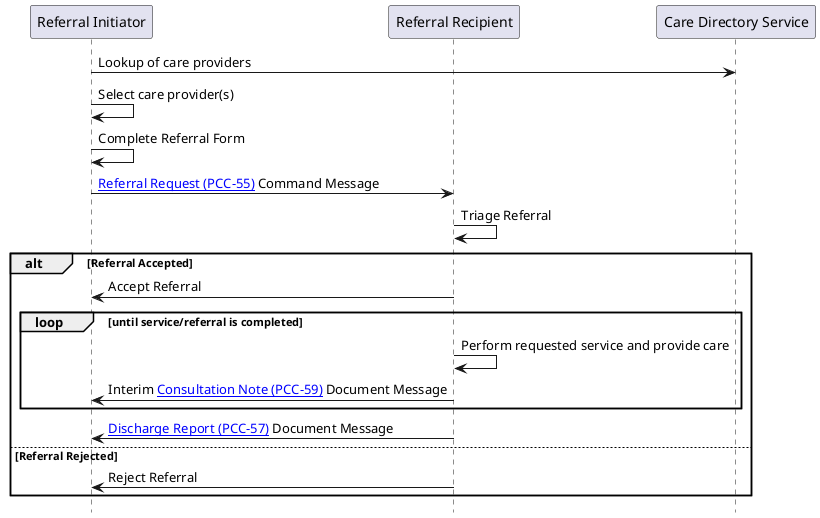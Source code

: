 @startuml

hide footbox

participant "Referral Initiator" as placer
participant "Referral Recipient" as filler
participant "Care Directory Service" as mMCSD

placer -> mMCSD: Lookup of care providers
placer -> placer: Select care provider(s)
placer -> placer : Complete Referral Form
placer -> filler : [[I12.html Referral Request (PCC-55)]] Command Message
filler -> filler: Triage Referral
alt Referral Accepted
  filler -> placer: Accept Referral
  loop until service/referral is completed
    filler -> filler: Perform requested service and provide care
    filler -> placer: Interim [[A04.html Consultation Note (PCC-59)]] Document Message
  end
  filler -> placer : [[A03.html Discharge Report (PCC-57)]] Document Message
else Referral Rejected
  filler -> placer: Reject Referral
end

@enduml
